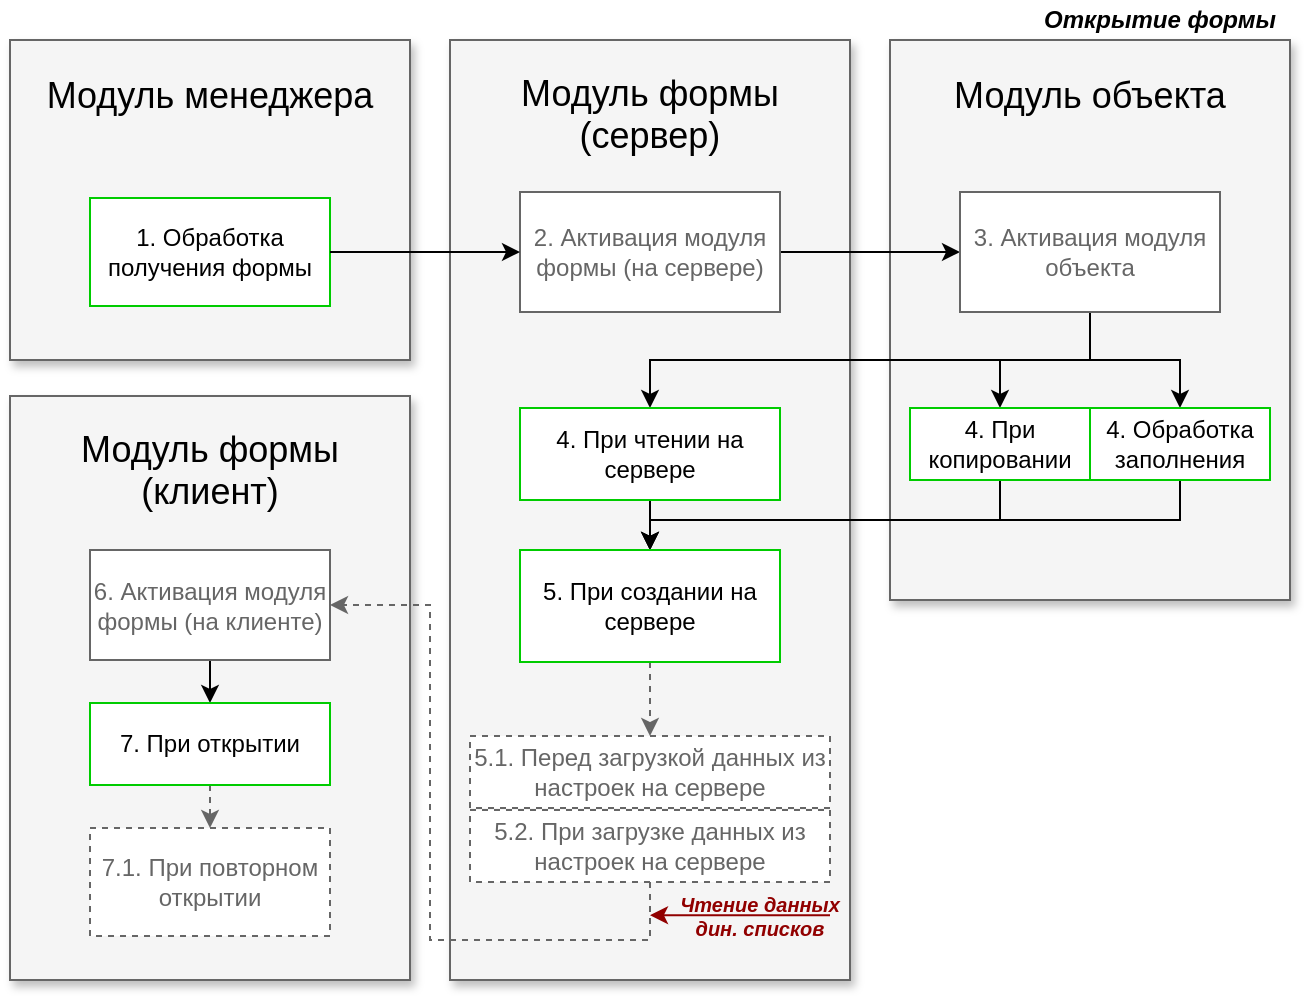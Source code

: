 <mxfile version="12.4.3" type="google" pages="1"><diagram name="Page-1" id="90a13364-a465-7bf4-72fc-28e22215d7a0"><mxGraphModel dx="2621.5" dy="401" grid="1" gridSize="10" guides="1" tooltips="1" connect="1" arrows="1" fold="1" page="1" pageScale="1.5" pageWidth="1169" pageHeight="826" background="#ffffff" math="0" shadow="0"><root><mxCell id="0" style=";html=1;"/><mxCell id="1" style=";html=1;" parent="0"/><mxCell id="3a17f1ce550125da-8" value="Модуль менеджера" style="whiteSpace=wrap;html=1;shadow=1;fontSize=18;fillColor=#f5f5f5;strokeColor=#666666;spacingTop=0;labelPosition=center;verticalLabelPosition=top;align=center;verticalAlign=bottom;horizontal=1;spacing=-40;" parent="1" vertex="1"><mxGeometry x="-570" y="220" width="200" height="160" as="geometry"/></mxCell><mxCell id="UbZ7hRdjI9tE5br1Ygn5-4" value="Модуль формы&lt;br&gt;(сервер)" style="whiteSpace=wrap;html=1;shadow=1;fontSize=18;fillColor=#f5f5f5;strokeColor=#666666;spacingTop=0;labelPosition=center;verticalLabelPosition=top;align=center;verticalAlign=bottom;horizontal=1;spacing=-60;" parent="1" vertex="1"><mxGeometry x="-350" y="220" width="200" height="470" as="geometry"/></mxCell><mxCell id="UbZ7hRdjI9tE5br1Ygn5-5" value="Модуль формы&lt;br&gt;(клиент)" style="whiteSpace=wrap;html=1;shadow=1;fontSize=18;fillColor=#f5f5f5;strokeColor=#666666;spacingTop=0;labelPosition=center;verticalLabelPosition=top;align=center;verticalAlign=bottom;horizontal=1;spacing=-60;" parent="1" vertex="1"><mxGeometry x="-570" y="398" width="200" height="292" as="geometry"/></mxCell><mxCell id="UbZ7hRdjI9tE5br1Ygn5-6" value="Модуль объекта" style="whiteSpace=wrap;html=1;shadow=1;fontSize=18;fillColor=#f5f5f5;strokeColor=#666666;spacingTop=0;labelPosition=center;verticalLabelPosition=top;align=center;verticalAlign=bottom;horizontal=1;spacing=-40;" parent="1" vertex="1"><mxGeometry x="-130" y="220" width="200" height="280" as="geometry"/></mxCell><mxCell id="UbZ7hRdjI9tE5br1Ygn5-8" value="1. Обработка получения формы" style="rounded=0;whiteSpace=wrap;html=1;strokeColor=#00CC00;" parent="1" vertex="1"><mxGeometry x="-530" y="299" width="120" height="54" as="geometry"/></mxCell><mxCell id="UbZ7hRdjI9tE5br1Ygn5-48" style="edgeStyle=orthogonalEdgeStyle;rounded=0;orthogonalLoop=1;jettySize=auto;html=1;entryX=0;entryY=0.5;entryDx=0;entryDy=0;strokeColor=#000000;fontColor=#666666;" parent="1" source="UbZ7hRdjI9tE5br1Ygn5-9" target="UbZ7hRdjI9tE5br1Ygn5-10" edge="1"><mxGeometry relative="1" as="geometry"/></mxCell><mxCell id="UbZ7hRdjI9tE5br1Ygn5-9" value="2. Активация модуля формы (на сервере)" style="rounded=0;whiteSpace=wrap;html=1;strokeColor=#666666;fontColor=#666666;" parent="1" vertex="1"><mxGeometry x="-315" y="296" width="130" height="60" as="geometry"/></mxCell><mxCell id="UbZ7hRdjI9tE5br1Ygn5-72" style="edgeStyle=orthogonalEdgeStyle;rounded=0;orthogonalLoop=1;jettySize=auto;html=1;exitX=0.5;exitY=1;exitDx=0;exitDy=0;entryX=0.5;entryY=0;entryDx=0;entryDy=0;strokeColor=#000000;fontColor=#666666;" parent="1" source="UbZ7hRdjI9tE5br1Ygn5-10" target="UbZ7hRdjI9tE5br1Ygn5-14" edge="1"><mxGeometry relative="1" as="geometry"/></mxCell><mxCell id="UbZ7hRdjI9tE5br1Ygn5-73" style="edgeStyle=orthogonalEdgeStyle;rounded=0;orthogonalLoop=1;jettySize=auto;html=1;exitX=0.5;exitY=1;exitDx=0;exitDy=0;strokeColor=#000000;fontColor=#666666;" parent="1" source="UbZ7hRdjI9tE5br1Ygn5-10" target="UbZ7hRdjI9tE5br1Ygn5-11" edge="1"><mxGeometry relative="1" as="geometry"/></mxCell><mxCell id="UbZ7hRdjI9tE5br1Ygn5-74" style="edgeStyle=orthogonalEdgeStyle;rounded=0;orthogonalLoop=1;jettySize=auto;html=1;exitX=0.5;exitY=1;exitDx=0;exitDy=0;entryX=0.5;entryY=0;entryDx=0;entryDy=0;strokeColor=#000000;fontColor=#666666;" parent="1" source="UbZ7hRdjI9tE5br1Ygn5-10" target="UbZ7hRdjI9tE5br1Ygn5-12" edge="1"><mxGeometry relative="1" as="geometry"/></mxCell><mxCell id="UbZ7hRdjI9tE5br1Ygn5-10" value="3. Активация модуля объекта" style="rounded=0;whiteSpace=wrap;html=1;strokeColor=#666666;fontColor=#666666;" parent="1" vertex="1"><mxGeometry x="-95" y="296" width="130" height="60" as="geometry"/></mxCell><mxCell id="yr5bRLXEil9Msows_Bht-2" style="edgeStyle=orthogonalEdgeStyle;rounded=0;orthogonalLoop=1;jettySize=auto;html=1;entryX=0.5;entryY=0;entryDx=0;entryDy=0;fontColor=#666666;" edge="1" parent="1" source="UbZ7hRdjI9tE5br1Ygn5-11" target="UbZ7hRdjI9tE5br1Ygn5-20"><mxGeometry relative="1" as="geometry"><Array as="points"><mxPoint x="-75" y="460"/><mxPoint x="-250" y="460"/></Array></mxGeometry></mxCell><mxCell id="UbZ7hRdjI9tE5br1Ygn5-11" value="4. При копировании" style="rounded=0;whiteSpace=wrap;html=1;strokeColor=#00CC00;" parent="1" vertex="1"><mxGeometry x="-120" y="404" width="90" height="36" as="geometry"/></mxCell><mxCell id="UbZ7hRdjI9tE5br1Ygn5-71" style="edgeStyle=orthogonalEdgeStyle;rounded=0;orthogonalLoop=1;jettySize=auto;html=1;exitX=0.5;exitY=1;exitDx=0;exitDy=0;entryX=0.5;entryY=0;entryDx=0;entryDy=0;strokeColor=#000000;fontColor=#666666;" parent="1" source="UbZ7hRdjI9tE5br1Ygn5-12" target="UbZ7hRdjI9tE5br1Ygn5-20" edge="1"><mxGeometry relative="1" as="geometry"><Array as="points"><mxPoint x="15" y="460"/><mxPoint x="-250" y="460"/></Array></mxGeometry></mxCell><mxCell id="UbZ7hRdjI9tE5br1Ygn5-12" value="4. Обработка заполнения" style="rounded=0;whiteSpace=wrap;html=1;strokeColor=#00CC00;" parent="1" vertex="1"><mxGeometry x="-30" y="404" width="90" height="36" as="geometry"/></mxCell><mxCell id="UbZ7hRdjI9tE5br1Ygn5-63" style="edgeStyle=orthogonalEdgeStyle;rounded=0;orthogonalLoop=1;jettySize=auto;html=1;exitX=0.5;exitY=1;exitDx=0;exitDy=0;entryX=0.5;entryY=0;entryDx=0;entryDy=0;strokeColor=#000000;fontColor=#666666;" parent="1" source="UbZ7hRdjI9tE5br1Ygn5-14" target="UbZ7hRdjI9tE5br1Ygn5-20" edge="1"><mxGeometry relative="1" as="geometry"/></mxCell><mxCell id="UbZ7hRdjI9tE5br1Ygn5-14" value="4. При чтении на сервере" style="rounded=0;whiteSpace=wrap;html=1;strokeColor=#00CC00;" parent="1" vertex="1"><mxGeometry x="-315" y="404" width="130" height="46" as="geometry"/></mxCell><mxCell id="UbZ7hRdjI9tE5br1Ygn5-15" value="" style="endArrow=classic;html=1;exitX=1;exitY=0.5;exitDx=0;exitDy=0;" parent="1" source="UbZ7hRdjI9tE5br1Ygn5-8" target="UbZ7hRdjI9tE5br1Ygn5-9" edge="1"><mxGeometry width="50" height="50" relative="1" as="geometry"><mxPoint x="-380" y="469" as="sourcePoint"/><mxPoint x="-330" y="419" as="targetPoint"/></mxGeometry></mxCell><mxCell id="UbZ7hRdjI9tE5br1Ygn5-64" style="edgeStyle=orthogonalEdgeStyle;rounded=0;orthogonalLoop=1;jettySize=auto;html=1;exitX=0.5;exitY=1;exitDx=0;exitDy=0;strokeColor=#666666;fontColor=#666666;dashed=1;" parent="1" source="UbZ7hRdjI9tE5br1Ygn5-20" target="UbZ7hRdjI9tE5br1Ygn5-22" edge="1"><mxGeometry relative="1" as="geometry"/></mxCell><mxCell id="UbZ7hRdjI9tE5br1Ygn5-20" value="5. При создании на сервере" style="rounded=0;whiteSpace=wrap;html=1;strokeColor=#00CC00;" parent="1" vertex="1"><mxGeometry x="-315" y="475" width="130" height="56" as="geometry"/></mxCell><mxCell id="UbZ7hRdjI9tE5br1Ygn5-22" value="5.1. Перед загрузкой данных из настроек на сервере" style="rounded=0;whiteSpace=wrap;html=1;strokeColor=#666666;fontColor=#666666;dashed=1;" parent="1" vertex="1"><mxGeometry x="-340" y="568" width="180" height="36" as="geometry"/></mxCell><mxCell id="yr5bRLXEil9Msows_Bht-6" style="edgeStyle=orthogonalEdgeStyle;rounded=0;orthogonalLoop=1;jettySize=auto;html=1;entryX=1;entryY=0.5;entryDx=0;entryDy=0;fontSize=10;fontColor=#910000;dashed=1;strokeColor=#666666;" edge="1" parent="1" source="UbZ7hRdjI9tE5br1Ygn5-24" target="UbZ7hRdjI9tE5br1Ygn5-26"><mxGeometry relative="1" as="geometry"><Array as="points"><mxPoint x="-250" y="670"/><mxPoint x="-360" y="670"/><mxPoint x="-360" y="503"/></Array></mxGeometry></mxCell><mxCell id="UbZ7hRdjI9tE5br1Ygn5-24" value="5.2. При загрузке данных из настроек на сервере" style="rounded=0;whiteSpace=wrap;html=1;strokeColor=#666666;fontColor=#666666;dashed=1;" parent="1" vertex="1"><mxGeometry x="-340" y="605" width="180" height="36" as="geometry"/></mxCell><mxCell id="UbZ7hRdjI9tE5br1Ygn5-30" style="edgeStyle=orthogonalEdgeStyle;rounded=0;orthogonalLoop=1;jettySize=auto;html=1;" parent="1" source="UbZ7hRdjI9tE5br1Ygn5-26" target="UbZ7hRdjI9tE5br1Ygn5-28" edge="1"><mxGeometry relative="1" as="geometry"/></mxCell><mxCell id="UbZ7hRdjI9tE5br1Ygn5-26" value="6. Активация модуля формы (на клиенте)" style="rounded=0;whiteSpace=wrap;html=1;strokeColor=#666666;fontColor=#666666;" parent="1" vertex="1"><mxGeometry x="-530" y="475" width="120" height="55" as="geometry"/></mxCell><mxCell id="UbZ7hRdjI9tE5br1Ygn5-69" style="edgeStyle=orthogonalEdgeStyle;rounded=0;orthogonalLoop=1;jettySize=auto;html=1;exitX=0.5;exitY=1;exitDx=0;exitDy=0;entryX=0.5;entryY=0;entryDx=0;entryDy=0;dashed=1;strokeColor=#666666;fontColor=#666666;" parent="1" source="UbZ7hRdjI9tE5br1Ygn5-28" target="UbZ7hRdjI9tE5br1Ygn5-29" edge="1"><mxGeometry relative="1" as="geometry"/></mxCell><mxCell id="UbZ7hRdjI9tE5br1Ygn5-28" value="7. При открытии" style="rounded=0;whiteSpace=wrap;html=1;strokeColor=#00CC00;" parent="1" vertex="1"><mxGeometry x="-530" y="551.5" width="120" height="41" as="geometry"/></mxCell><mxCell id="UbZ7hRdjI9tE5br1Ygn5-29" value="7.1. При повторном открытии" style="rounded=0;whiteSpace=wrap;html=1;strokeColor=#666666;fontColor=#666666;dashed=1;" parent="1" vertex="1"><mxGeometry x="-530" y="614" width="120" height="54" as="geometry"/></mxCell><mxCell id="yr5bRLXEil9Msows_Bht-1" value="Открытие формы" style="text;html=1;strokeColor=none;fillColor=none;align=center;verticalAlign=middle;whiteSpace=wrap;rounded=0;fontStyle=3" vertex="1" parent="1"><mxGeometry x="-60" y="200" width="130" height="20" as="geometry"/></mxCell><mxCell id="yr5bRLXEil9Msows_Bht-3" value="Чтение данных дин. списков" style="text;html=1;strokeColor=none;fillColor=none;align=center;verticalAlign=middle;whiteSpace=wrap;rounded=0;fontColor=#910000;fontStyle=3;fontSize=10;" vertex="1" parent="1"><mxGeometry x="-240" y="648" width="90" height="20" as="geometry"/></mxCell><mxCell id="yr5bRLXEil9Msows_Bht-4" value="" style="endArrow=classic;html=1;fontSize=10;fontColor=#910000;rounded=1;jumpStyle=none;strokeColor=#910000;" edge="1" parent="1"><mxGeometry width="50" height="50" relative="1" as="geometry"><mxPoint x="-160" y="657.58" as="sourcePoint"/><mxPoint x="-250" y="657.58" as="targetPoint"/></mxGeometry></mxCell></root></mxGraphModel></diagram></mxfile>